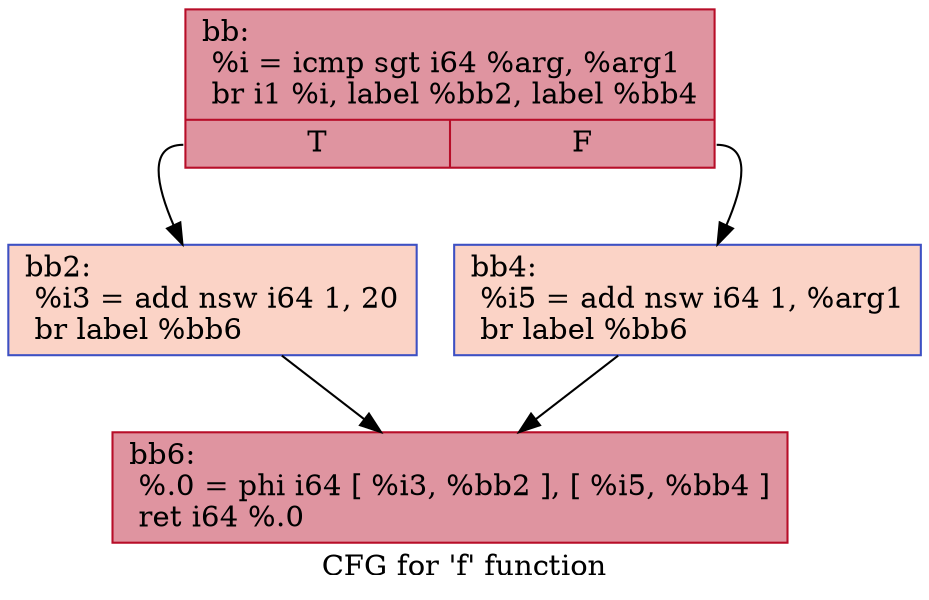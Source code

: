 digraph "CFG for 'f' function" {
	label="CFG for 'f' function";

	Node0x55c39ee69b80 [shape=record,color="#b70d28ff", style=filled, fillcolor="#b70d2870",label="{bb:\l  %i = icmp sgt i64 %arg, %arg1\l  br i1 %i, label %bb2, label %bb4\l|{<s0>T|<s1>F}}"];
	Node0x55c39ee69b80:s0 -> Node0x55c39ee69c30;
	Node0x55c39ee69b80:s1 -> Node0x55c39ee69ca0;
	Node0x55c39ee69c30 [shape=record,color="#3d50c3ff", style=filled, fillcolor="#f59c7d70",label="{bb2:                                              \l  %i3 = add nsw i64 1, 20\l  br label %bb6\l}"];
	Node0x55c39ee69c30 -> Node0x55c39ee6a4b0;
	Node0x55c39ee69ca0 [shape=record,color="#3d50c3ff", style=filled, fillcolor="#f59c7d70",label="{bb4:                                              \l  %i5 = add nsw i64 1, %arg1\l  br label %bb6\l}"];
	Node0x55c39ee69ca0 -> Node0x55c39ee6a4b0;
	Node0x55c39ee6a4b0 [shape=record,color="#b70d28ff", style=filled, fillcolor="#b70d2870",label="{bb6:                                              \l  %.0 = phi i64 [ %i3, %bb2 ], [ %i5, %bb4 ]\l  ret i64 %.0\l}"];
}
